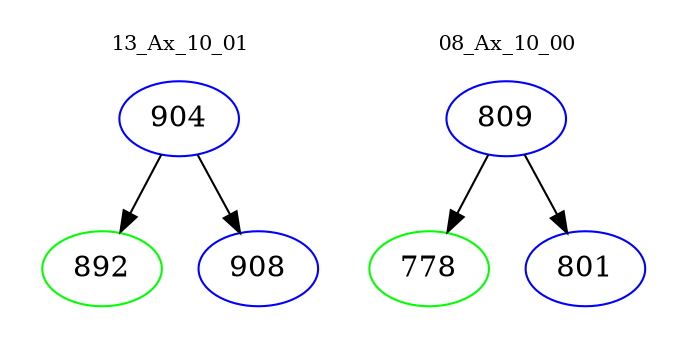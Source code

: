 digraph{
subgraph cluster_0 {
color = white
label = "13_Ax_10_01";
fontsize=10;
T0_904 [label="904", color="blue"]
T0_904 -> T0_892 [color="black"]
T0_892 [label="892", color="green"]
T0_904 -> T0_908 [color="black"]
T0_908 [label="908", color="blue"]
}
subgraph cluster_1 {
color = white
label = "08_Ax_10_00";
fontsize=10;
T1_809 [label="809", color="blue"]
T1_809 -> T1_778 [color="black"]
T1_778 [label="778", color="green"]
T1_809 -> T1_801 [color="black"]
T1_801 [label="801", color="blue"]
}
}
